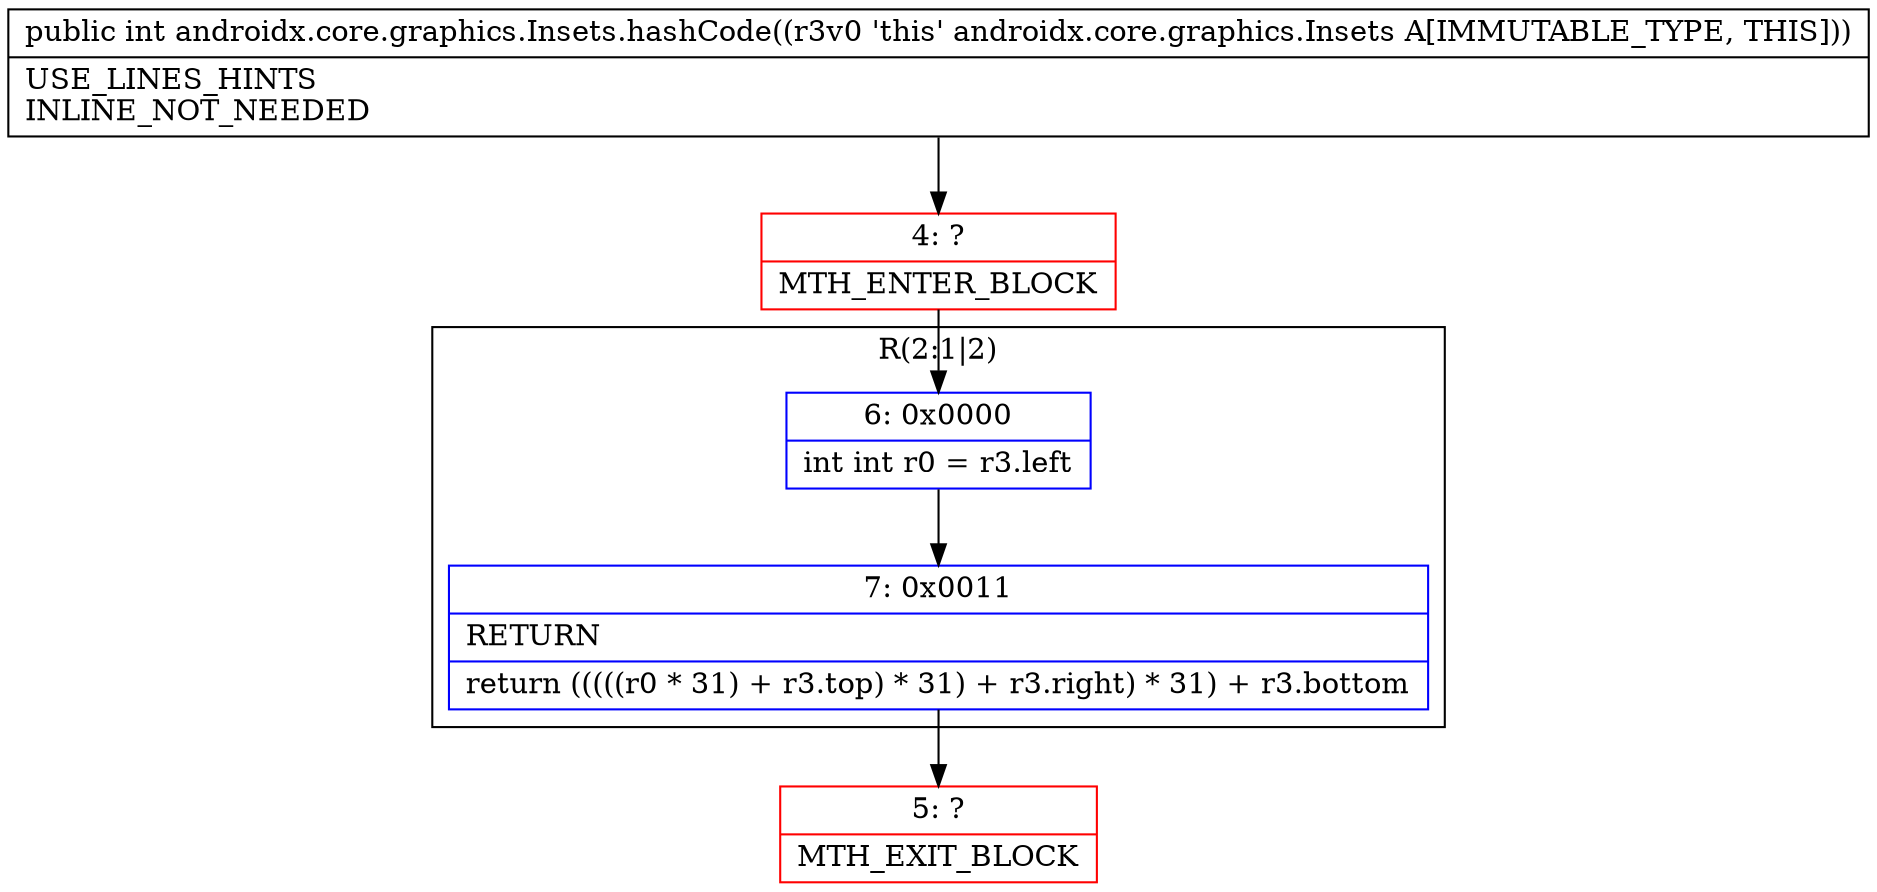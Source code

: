 digraph "CFG forandroidx.core.graphics.Insets.hashCode()I" {
subgraph cluster_Region_1493278050 {
label = "R(2:1|2)";
node [shape=record,color=blue];
Node_6 [shape=record,label="{6\:\ 0x0000|int int r0 = r3.left\l}"];
Node_7 [shape=record,label="{7\:\ 0x0011|RETURN\l|return (((((r0 * 31) + r3.top) * 31) + r3.right) * 31) + r3.bottom\l}"];
}
Node_4 [shape=record,color=red,label="{4\:\ ?|MTH_ENTER_BLOCK\l}"];
Node_5 [shape=record,color=red,label="{5\:\ ?|MTH_EXIT_BLOCK\l}"];
MethodNode[shape=record,label="{public int androidx.core.graphics.Insets.hashCode((r3v0 'this' androidx.core.graphics.Insets A[IMMUTABLE_TYPE, THIS]))  | USE_LINES_HINTS\lINLINE_NOT_NEEDED\l}"];
MethodNode -> Node_4;Node_6 -> Node_7;
Node_7 -> Node_5;
Node_4 -> Node_6;
}

